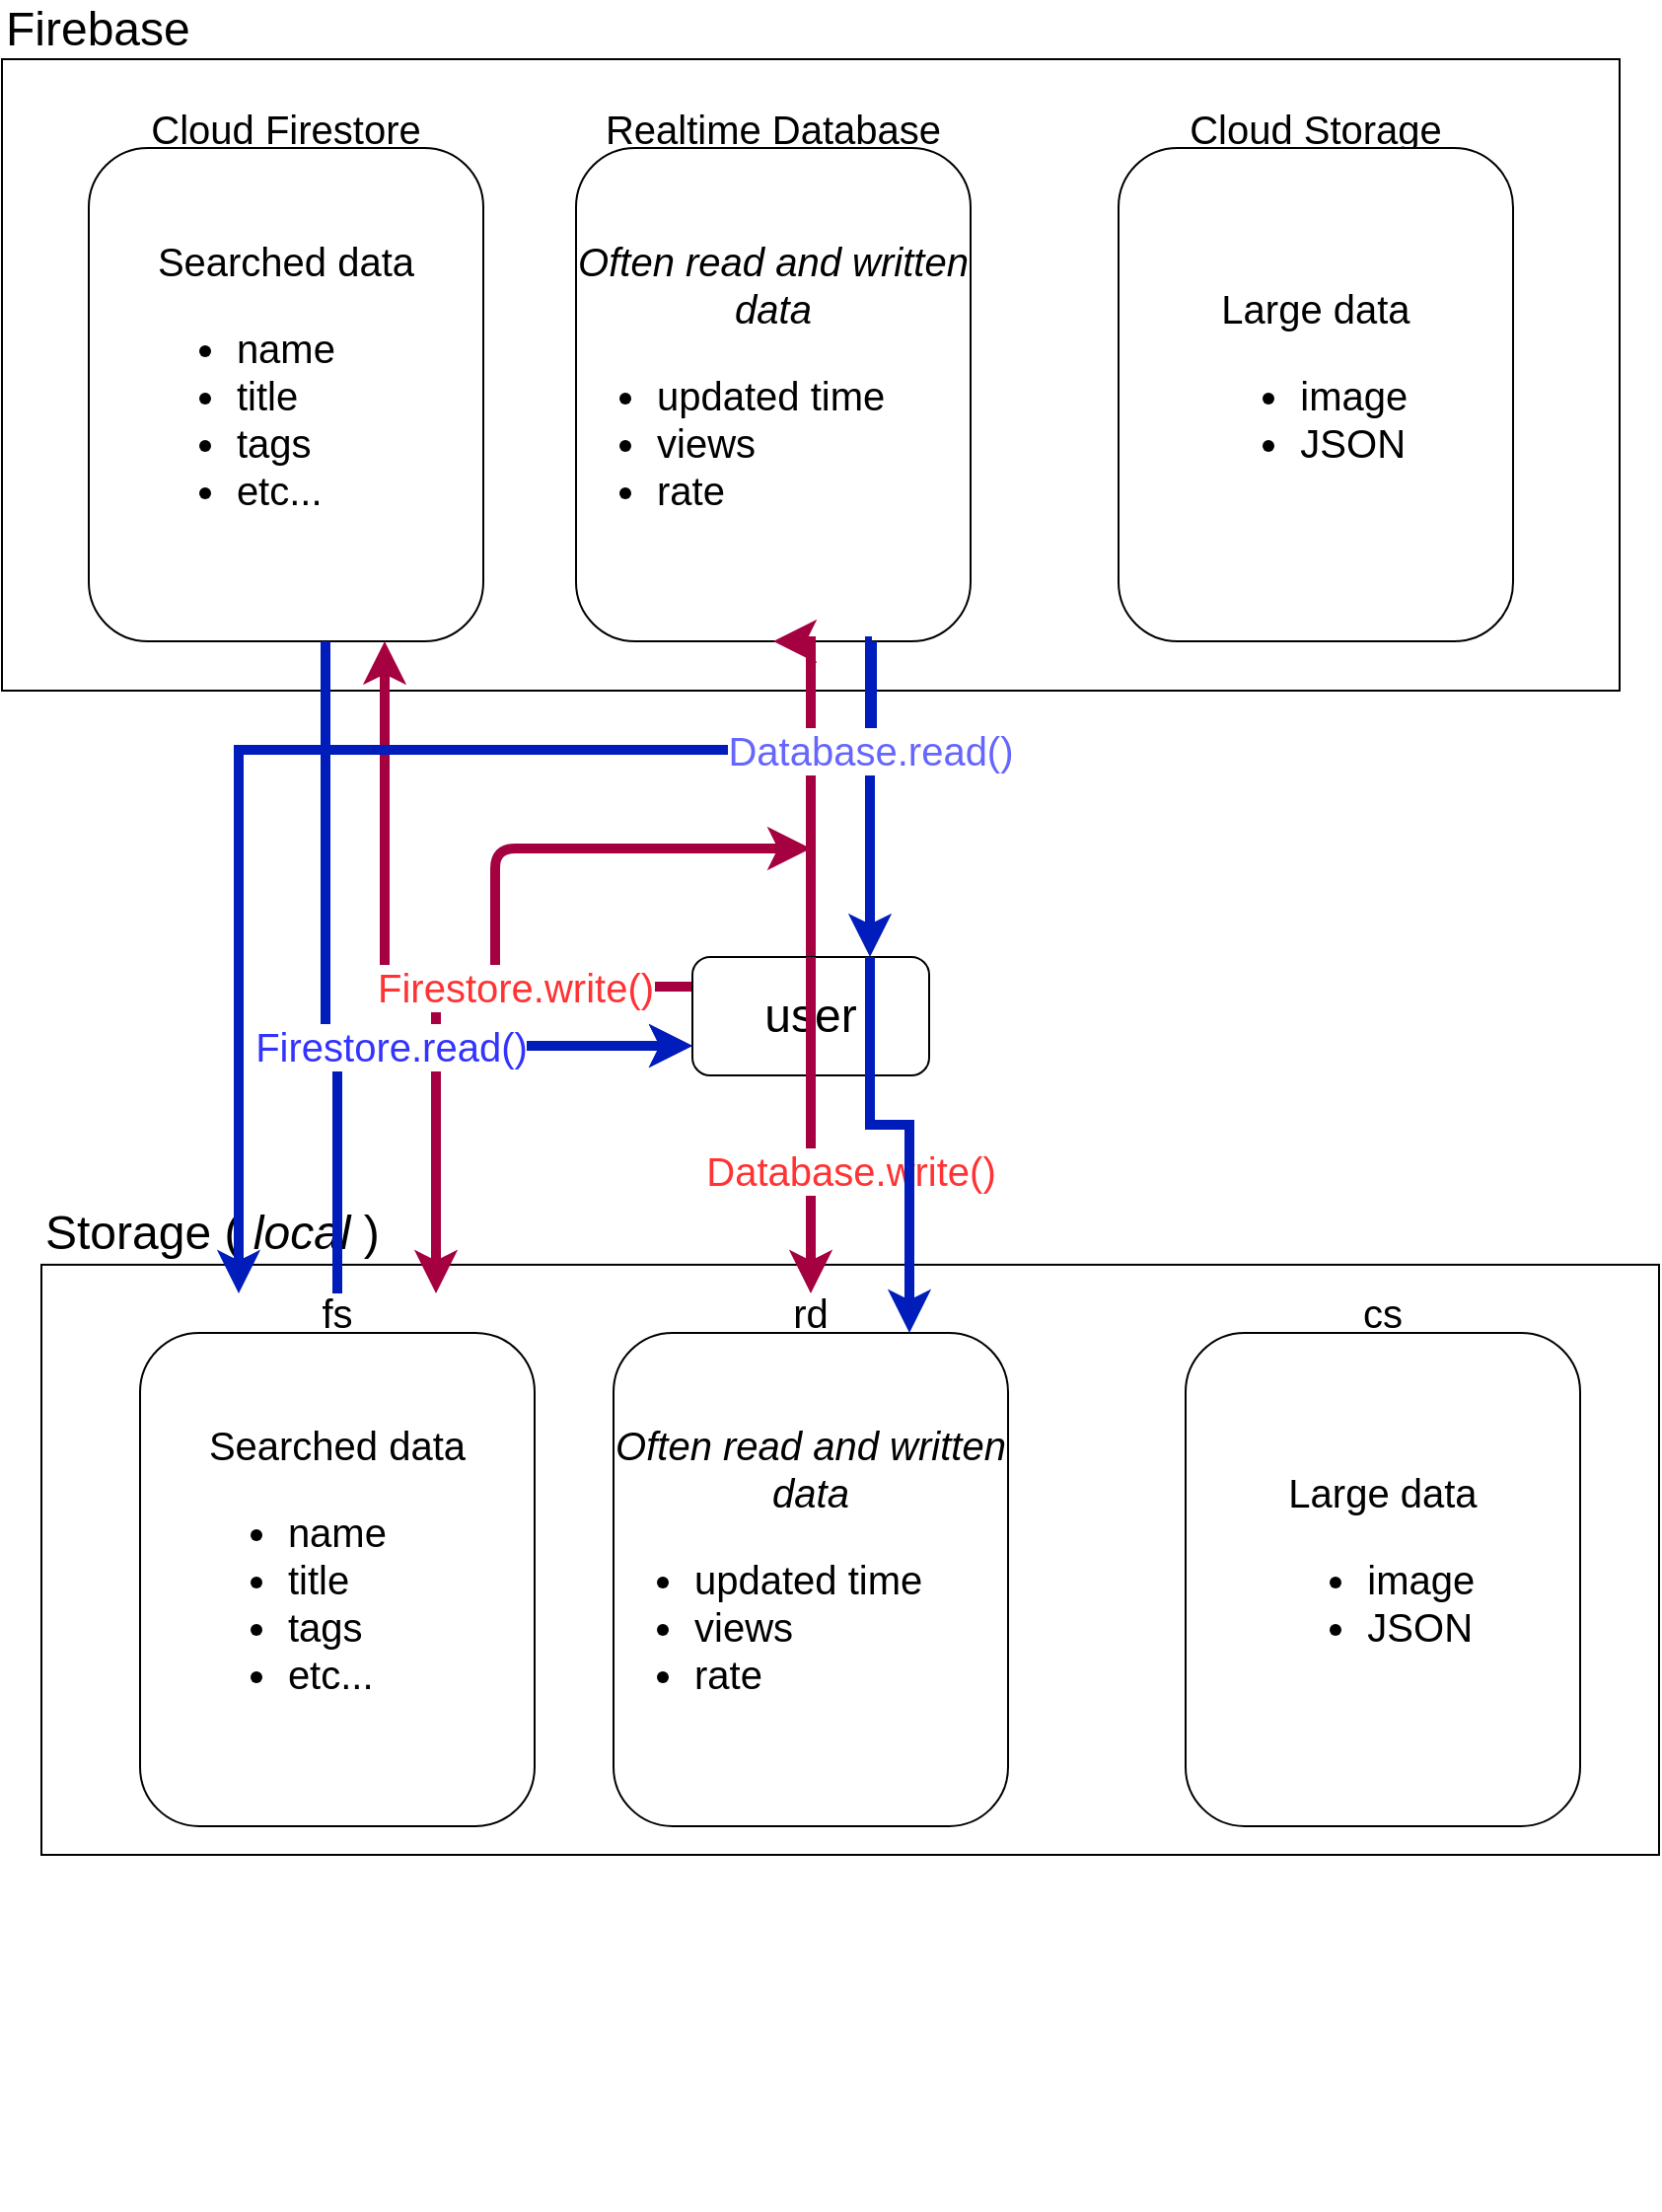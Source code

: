 <mxfile version="13.1.3">
    <diagram id="hURChrOUA-GHlVuBr3dU" name="Page-1">
        <mxGraphModel dx="656" dy="526" grid="1" gridSize="10" guides="1" tooltips="1" connect="1" arrows="1" fold="1" page="1" pageScale="1" pageWidth="827" pageHeight="1169" math="0" shadow="0">
            <root>
                <mxCell id="0"/>
                <mxCell id="1" parent="0"/>
                <mxCell id="22" value="" style="edgeStyle=orthogonalEdgeStyle;elbow=vertical;endArrow=classic;html=1;strokeWidth=5;fontSize=20;fontColor=#FF3333;jumpSize=4;fillColor=#d80073;strokeColor=#A50040;" edge="1" parent="1">
                    <mxGeometry width="50" height="50" relative="1" as="geometry">
                        <mxPoint x="270" y="540" as="sourcePoint"/>
                        <mxPoint x="430" y="470" as="targetPoint"/>
                        <Array as="points">
                            <mxPoint x="270" y="550"/>
                            <mxPoint x="270" y="470"/>
                        </Array>
                    </mxGeometry>
                </mxCell>
                <mxCell id="L6wEqNeLjhfNtvu2cPjd-1" value="" style="group" parent="1" vertex="1" connectable="0">
                    <mxGeometry x="20" y="40" width="820" height="350" as="geometry"/>
                </mxCell>
                <mxCell id="L6wEqNeLjhfNtvu2cPjd-2" value="" style="rounded=0;whiteSpace=wrap;html=1;" parent="L6wEqNeLjhfNtvu2cPjd-1" vertex="1">
                    <mxGeometry y="30" width="820" height="320" as="geometry"/>
                </mxCell>
                <mxCell id="L6wEqNeLjhfNtvu2cPjd-3" value="&lt;font style=&quot;font-size: 24px&quot;&gt;Firebase&lt;/font&gt;" style="text;html=1;strokeColor=none;fillColor=none;align=left;verticalAlign=middle;whiteSpace=wrap;rounded=0;" parent="L6wEqNeLjhfNtvu2cPjd-1" vertex="1">
                    <mxGeometry width="820" height="30" as="geometry"/>
                </mxCell>
                <mxCell id="L6wEqNeLjhfNtvu2cPjd-7" value="" style="group" parent="L6wEqNeLjhfNtvu2cPjd-1" vertex="1" connectable="0">
                    <mxGeometry x="566" y="55" width="200" height="270" as="geometry"/>
                </mxCell>
                <mxCell id="L6wEqNeLjhfNtvu2cPjd-8" value="&lt;font style=&quot;font-size: 20px&quot;&gt;Cloud Storage&lt;/font&gt;" style="text;html=1;strokeColor=none;fillColor=none;align=center;verticalAlign=middle;whiteSpace=wrap;rounded=0;" parent="L6wEqNeLjhfNtvu2cPjd-7" vertex="1">
                    <mxGeometry width="200" height="20" as="geometry"/>
                </mxCell>
                <mxCell id="L6wEqNeLjhfNtvu2cPjd-9" value="&lt;div style=&quot;font-size: 20px&quot;&gt;&lt;font style=&quot;font-size: 20px&quot;&gt;Large data&lt;/font&gt;&lt;/div&gt;&lt;div style=&quot;text-align: left ; font-size: 20px&quot;&gt;&lt;ul&gt;&lt;li&gt;&lt;font style=&quot;font-size: 20px&quot;&gt;image&lt;/font&gt;&lt;/li&gt;&lt;li&gt;&lt;font style=&quot;font-size: 20px&quot;&gt;JSON&lt;/font&gt;&lt;/li&gt;&lt;/ul&gt;&lt;/div&gt;" style="rounded=1;whiteSpace=wrap;html=1;align=center;" parent="L6wEqNeLjhfNtvu2cPjd-7" vertex="1">
                    <mxGeometry y="20" width="200" height="250" as="geometry"/>
                </mxCell>
                <mxCell id="L6wEqNeLjhfNtvu2cPjd-4" value="" style="group;fontStyle=0" parent="L6wEqNeLjhfNtvu2cPjd-1" vertex="1" connectable="0">
                    <mxGeometry x="291" y="55" width="238" height="270" as="geometry"/>
                </mxCell>
                <mxCell id="L6wEqNeLjhfNtvu2cPjd-5" value="&lt;div style=&quot;font-size: 20px&quot;&gt;&lt;i&gt;&lt;font style=&quot;font-size: 20px&quot;&gt;Often read and written data&lt;/font&gt;&lt;/i&gt;&lt;/div&gt;&lt;ul style=&quot;font-size: 20px&quot;&gt;&lt;li style=&quot;text-align: left&quot;&gt;&lt;span&gt;&lt;font style=&quot;font-size: 20px&quot;&gt;updated time&lt;/font&gt;&lt;/span&gt;&lt;/li&gt;&lt;li style=&quot;text-align: left&quot;&gt;&lt;span&gt;&lt;font style=&quot;font-size: 20px&quot;&gt;views&lt;/font&gt;&lt;/span&gt;&lt;/li&gt;&lt;li style=&quot;text-align: left&quot;&gt;&lt;font style=&quot;font-size: 20px&quot;&gt;rate&lt;/font&gt;&lt;/li&gt;&lt;/ul&gt;" style="rounded=1;whiteSpace=wrap;html=1;align=center;" parent="L6wEqNeLjhfNtvu2cPjd-4" vertex="1">
                    <mxGeometry y="20" width="200" height="250" as="geometry"/>
                </mxCell>
                <mxCell id="L6wEqNeLjhfNtvu2cPjd-6" value="&lt;font style=&quot;font-size: 20px&quot;&gt;Realtime Database&lt;/font&gt;" style="text;html=1;strokeColor=none;fillColor=none;align=center;verticalAlign=middle;whiteSpace=wrap;rounded=0;" parent="L6wEqNeLjhfNtvu2cPjd-4" vertex="1">
                    <mxGeometry width="200" height="20" as="geometry"/>
                </mxCell>
                <mxCell id="L6wEqNeLjhfNtvu2cPjd-10" value="&lt;div style=&quot;font-size: 20px&quot;&gt;&lt;font style=&quot;font-size: 20px&quot;&gt;Searched data&lt;/font&gt;&lt;/div&gt;&lt;ul style=&quot;font-size: 20px&quot;&gt;&lt;li style=&quot;text-align: left&quot;&gt;&lt;font style=&quot;font-size: 20px&quot;&gt;name&lt;/font&gt;&lt;/li&gt;&lt;li style=&quot;text-align: left&quot;&gt;&lt;font style=&quot;font-size: 20px&quot;&gt;title&lt;/font&gt;&lt;/li&gt;&lt;li style=&quot;text-align: left&quot;&gt;&lt;font style=&quot;font-size: 20px&quot;&gt;tags&lt;/font&gt;&lt;/li&gt;&lt;li style=&quot;text-align: left&quot;&gt;&lt;font style=&quot;font-size: 20px&quot;&gt;etc...&lt;/font&gt;&lt;/li&gt;&lt;/ul&gt;" style="rounded=1;whiteSpace=wrap;html=1;align=center;" parent="L6wEqNeLjhfNtvu2cPjd-1" vertex="1">
                    <mxGeometry x="44" y="75" width="200" height="250" as="geometry"/>
                </mxCell>
                <mxCell id="L6wEqNeLjhfNtvu2cPjd-12" value="&lt;font style=&quot;font-size: 20px&quot;&gt;Cloud Firestore&lt;/font&gt;" style="text;html=1;strokeColor=none;fillColor=none;align=center;verticalAlign=middle;whiteSpace=wrap;rounded=0;" parent="L6wEqNeLjhfNtvu2cPjd-1" vertex="1">
                    <mxGeometry x="44" y="55.37" width="200" height="19.63" as="geometry"/>
                </mxCell>
                <mxCell id="L6wEqNeLjhfNtvu2cPjd-13" value="" style="group" parent="1" vertex="1" connectable="0">
                    <mxGeometry x="40" y="650" width="820" height="510" as="geometry"/>
                </mxCell>
                <mxCell id="L6wEqNeLjhfNtvu2cPjd-14" value="" style="rounded=0;whiteSpace=wrap;html=1;" parent="L6wEqNeLjhfNtvu2cPjd-13" vertex="1">
                    <mxGeometry y="30.938" width="820.0" height="299.062" as="geometry"/>
                </mxCell>
                <mxCell id="L6wEqNeLjhfNtvu2cPjd-15" value="&lt;font style=&quot;font-size: 24px&quot;&gt;Storage (&lt;i&gt; local &lt;/i&gt;)&lt;/font&gt;" style="text;html=1;strokeColor=none;fillColor=none;align=left;verticalAlign=middle;whiteSpace=wrap;rounded=0;" parent="L6wEqNeLjhfNtvu2cPjd-13" vertex="1">
                    <mxGeometry width="820.0" height="30.938" as="geometry"/>
                </mxCell>
                <mxCell id="8" value="" style="group;fontStyle=0" vertex="1" connectable="0" parent="L6wEqNeLjhfNtvu2cPjd-13">
                    <mxGeometry x="580" y="45.47" width="200" height="270" as="geometry"/>
                </mxCell>
                <mxCell id="9" value="&lt;div style=&quot;font-size: 20px&quot;&gt;&lt;div&gt;Large data&lt;/div&gt;&lt;div style=&quot;text-align: left&quot;&gt;&lt;ul&gt;&lt;li&gt;image&lt;/li&gt;&lt;li&gt;JSON&lt;/li&gt;&lt;/ul&gt;&lt;/div&gt;&lt;/div&gt;" style="rounded=1;whiteSpace=wrap;html=1;align=center;" vertex="1" parent="8">
                    <mxGeometry y="20" width="200" height="250" as="geometry"/>
                </mxCell>
                <mxCell id="10" value="&lt;font style=&quot;font-size: 20px&quot;&gt;cs&lt;/font&gt;" style="text;html=1;strokeColor=none;fillColor=none;align=center;verticalAlign=middle;whiteSpace=wrap;rounded=0;" vertex="1" parent="8">
                    <mxGeometry width="200" height="20" as="geometry"/>
                </mxCell>
                <mxCell id="5" value="" style="group;fontStyle=0" vertex="1" connectable="0" parent="L6wEqNeLjhfNtvu2cPjd-13">
                    <mxGeometry x="290" y="45.47" width="200" height="270" as="geometry"/>
                </mxCell>
                <mxCell id="6" value="&lt;div style=&quot;font-size: 20px&quot;&gt;&lt;i&gt;&lt;font style=&quot;font-size: 20px&quot;&gt;Often read and written data&lt;/font&gt;&lt;/i&gt;&lt;/div&gt;&lt;ul style=&quot;font-size: 20px&quot;&gt;&lt;li style=&quot;text-align: left&quot;&gt;&lt;span&gt;&lt;font style=&quot;font-size: 20px&quot;&gt;updated time&lt;/font&gt;&lt;/span&gt;&lt;/li&gt;&lt;li style=&quot;text-align: left&quot;&gt;&lt;span&gt;&lt;font style=&quot;font-size: 20px&quot;&gt;views&lt;/font&gt;&lt;/span&gt;&lt;/li&gt;&lt;li style=&quot;text-align: left&quot;&gt;&lt;font style=&quot;font-size: 20px&quot;&gt;rate&lt;/font&gt;&lt;/li&gt;&lt;/ul&gt;" style="rounded=1;whiteSpace=wrap;html=1;align=center;" vertex="1" parent="5">
                    <mxGeometry y="20" width="200" height="250" as="geometry"/>
                </mxCell>
                <mxCell id="7" value="&lt;span style=&quot;font-size: 20px&quot;&gt;rd&lt;/span&gt;" style="text;html=1;strokeColor=none;fillColor=none;align=center;verticalAlign=middle;whiteSpace=wrap;rounded=0;" vertex="1" parent="5">
                    <mxGeometry width="200" height="20" as="geometry"/>
                </mxCell>
                <mxCell id="2" value="" style="group;fontStyle=0" vertex="1" connectable="0" parent="L6wEqNeLjhfNtvu2cPjd-13">
                    <mxGeometry x="50" y="45.47" width="200" height="270" as="geometry"/>
                </mxCell>
                <mxCell id="3" value="&lt;div style=&quot;font-size: 20px&quot;&gt;&lt;div&gt;Searched data&lt;/div&gt;&lt;ul&gt;&lt;li style=&quot;text-align: left&quot;&gt;name&lt;/li&gt;&lt;li style=&quot;text-align: left&quot;&gt;title&lt;/li&gt;&lt;li style=&quot;text-align: left&quot;&gt;tags&lt;/li&gt;&lt;li style=&quot;text-align: left&quot;&gt;etc...&lt;/li&gt;&lt;/ul&gt;&lt;/div&gt;" style="rounded=1;whiteSpace=wrap;html=1;align=center;" vertex="1" parent="2">
                    <mxGeometry y="20" width="200" height="250" as="geometry"/>
                </mxCell>
                <mxCell id="4" value="&lt;span style=&quot;font-size: 20px&quot;&gt;fs&lt;/span&gt;" style="text;html=1;strokeColor=none;fillColor=none;align=center;verticalAlign=middle;whiteSpace=wrap;rounded=0;" vertex="1" parent="2">
                    <mxGeometry width="200" height="20" as="geometry"/>
                </mxCell>
                <mxCell id="13" style="edgeStyle=orthogonalEdgeStyle;rounded=0;orthogonalLoop=1;jettySize=auto;html=1;fillColor=#d80073;strokeColor=#A50040;strokeWidth=5;entryX=0.5;entryY=1;entryDx=0;entryDy=0;exitX=0.5;exitY=0;exitDx=0;exitDy=0;" edge="1" parent="1" source="L6wEqNeLjhfNtvu2cPjd-16" target="L6wEqNeLjhfNtvu2cPjd-5">
                    <mxGeometry relative="1" as="geometry">
                        <mxPoint x="400" y="525" as="sourcePoint"/>
                        <Array as="points">
                            <mxPoint x="430" y="365"/>
                        </Array>
                    </mxGeometry>
                </mxCell>
                <mxCell id="18" style="edgeStyle=orthogonalEdgeStyle;rounded=0;orthogonalLoop=1;jettySize=auto;html=1;startArrow=none;startFill=0;endArrow=classic;endFill=1;strokeWidth=5;fontColor=#FF3333;fillColor=#d80073;strokeColor=#A50040;entryX=0.75;entryY=1;entryDx=0;entryDy=0;exitX=0;exitY=0.25;exitDx=0;exitDy=0;" edge="1" parent="1" source="L6wEqNeLjhfNtvu2cPjd-16" target="L6wEqNeLjhfNtvu2cPjd-10">
                    <mxGeometry relative="1" as="geometry">
                        <mxPoint x="260" y="470" as="targetPoint"/>
                        <mxPoint x="330" y="540" as="sourcePoint"/>
                    </mxGeometry>
                </mxCell>
                <mxCell id="20" value="Firestore.write()" style="edgeStyle=orthogonalEdgeStyle;rounded=0;orthogonalLoop=1;jettySize=auto;html=1;exitX=0;exitY=0.25;exitDx=0;exitDy=0;startArrow=none;startFill=0;endArrow=classic;endFill=1;strokeWidth=5;fontColor=#FF3333;fillColor=#d80073;strokeColor=#A50040;entryX=0.75;entryY=0;entryDx=0;entryDy=0;fontSize=20;" edge="1" parent="1" source="L6wEqNeLjhfNtvu2cPjd-16" target="4">
                    <mxGeometry x="-0.369" relative="1" as="geometry">
                        <mxPoint x="240" y="630" as="targetPoint"/>
                        <Array as="points">
                            <mxPoint x="240" y="540"/>
                        </Array>
                        <mxPoint as="offset"/>
                    </mxGeometry>
                </mxCell>
                <mxCell id="L6wEqNeLjhfNtvu2cPjd-16" value="&lt;font style=&quot;font-size: 24px&quot;&gt;user&lt;/font&gt;" style="rounded=1;whiteSpace=wrap;html=1;" parent="1" vertex="1">
                    <mxGeometry x="370" y="525" width="120" height="60" as="geometry"/>
                </mxCell>
                <mxCell id="12" value="&lt;font style=&quot;font-size: 20px&quot;&gt;Database.write()&lt;/font&gt;" style="edgeStyle=orthogonalEdgeStyle;rounded=0;orthogonalLoop=1;jettySize=auto;html=1;entryX=0.5;entryY=0;entryDx=0;entryDy=0;fillColor=#d80073;strokeColor=#A50040;strokeWidth=5;fontColor=#FF3333;" edge="1" parent="1" target="7">
                    <mxGeometry x="0.148" y="10" relative="1" as="geometry">
                        <mxPoint x="430" y="525" as="sourcePoint"/>
                        <Array as="points">
                            <mxPoint x="430" y="525"/>
                        </Array>
                        <mxPoint x="10" y="10" as="offset"/>
                    </mxGeometry>
                </mxCell>
                <mxCell id="15" style="edgeStyle=orthogonalEdgeStyle;rounded=0;orthogonalLoop=1;jettySize=auto;html=1;strokeWidth=5;entryX=0;entryY=0.75;entryDx=0;entryDy=0;fillColor=#0050ef;strokeColor=#001DBC;" edge="1" parent="1" source="L6wEqNeLjhfNtvu2cPjd-10" target="L6wEqNeLjhfNtvu2cPjd-16">
                    <mxGeometry relative="1" as="geometry">
                        <mxPoint x="290" y="560" as="targetPoint"/>
                        <Array as="points">
                            <mxPoint x="184" y="570"/>
                        </Array>
                    </mxGeometry>
                </mxCell>
                <mxCell id="16" value="&lt;font style=&quot;font-size: 20px&quot;&gt;Firestore.read()&lt;/font&gt;" style="edgeStyle=orthogonalEdgeStyle;rounded=0;orthogonalLoop=1;jettySize=auto;html=1;strokeWidth=5;endArrow=classic;endFill=1;entryX=0;entryY=0.75;entryDx=0;entryDy=0;startArrow=none;startFill=0;exitX=0.5;exitY=0;exitDx=0;exitDy=0;fillColor=#0050ef;strokeColor=#001DBC;fontColor=#3333FF;" edge="1" parent="1" source="4" target="L6wEqNeLjhfNtvu2cPjd-16">
                    <mxGeometry relative="1" as="geometry">
                        <mxPoint x="100" y="570" as="targetPoint"/>
                        <mxPoint x="180" y="696" as="sourcePoint"/>
                        <Array as="points">
                            <mxPoint x="190" y="570"/>
                        </Array>
                    </mxGeometry>
                </mxCell>
                <mxCell id="17" style="edgeStyle=orthogonalEdgeStyle;rounded=0;orthogonalLoop=1;jettySize=auto;html=1;startArrow=none;startFill=0;endArrow=classic;endFill=1;strokeWidth=5;fillColor=#0050ef;strokeColor=#001DBC;exitX=0.75;exitY=1;exitDx=0;exitDy=0;entryX=0.25;entryY=0;entryDx=0;entryDy=0;" edge="1" parent="1" source="L6wEqNeLjhfNtvu2cPjd-5" target="4">
                    <mxGeometry relative="1" as="geometry">
                        <mxPoint x="180" y="420" as="targetPoint"/>
                        <mxPoint x="430" y="410" as="sourcePoint"/>
                        <Array as="points">
                            <mxPoint x="461" y="420"/>
                            <mxPoint x="140" y="420"/>
                        </Array>
                    </mxGeometry>
                </mxCell>
                <mxCell id="11" value="&lt;font style=&quot;font-size: 20px&quot;&gt;Database.read()&lt;/font&gt;" style="edgeStyle=orthogonalEdgeStyle;rounded=0;orthogonalLoop=1;jettySize=auto;html=1;exitX=0.75;exitY=1;exitDx=0;exitDy=0;fillColor=#0050ef;strokeColor=#001DBC;strokeWidth=5;entryX=0.75;entryY=0;entryDx=0;entryDy=0;fontColor=#6666FF;" edge="1" parent="1" source="L6wEqNeLjhfNtvu2cPjd-5" target="L6wEqNeLjhfNtvu2cPjd-16">
                    <mxGeometry x="-0.304" relative="1" as="geometry">
                        <mxPoint x="430" y="520" as="targetPoint"/>
                        <Array as="points">
                            <mxPoint x="460" y="365"/>
                        </Array>
                        <mxPoint as="offset"/>
                    </mxGeometry>
                </mxCell>
                <mxCell id="23" style="edgeStyle=orthogonalEdgeStyle;rounded=0;jumpSize=4;orthogonalLoop=1;jettySize=auto;html=1;exitX=0.75;exitY=0;exitDx=0;exitDy=0;entryX=0.75;entryY=1;entryDx=0;entryDy=0;startArrow=none;startFill=0;endArrow=classic;endFill=1;strokeWidth=5;fontSize=20;fontColor=#FF3333;fillColor=#0050ef;strokeColor=#001DBC;" edge="1" parent="1" source="L6wEqNeLjhfNtvu2cPjd-16" target="7">
                    <mxGeometry relative="1" as="geometry">
                        <Array as="points">
                            <mxPoint x="460" y="610"/>
                            <mxPoint x="480" y="610"/>
                        </Array>
                    </mxGeometry>
                </mxCell>
            </root>
        </mxGraphModel>
    </diagram>
</mxfile>